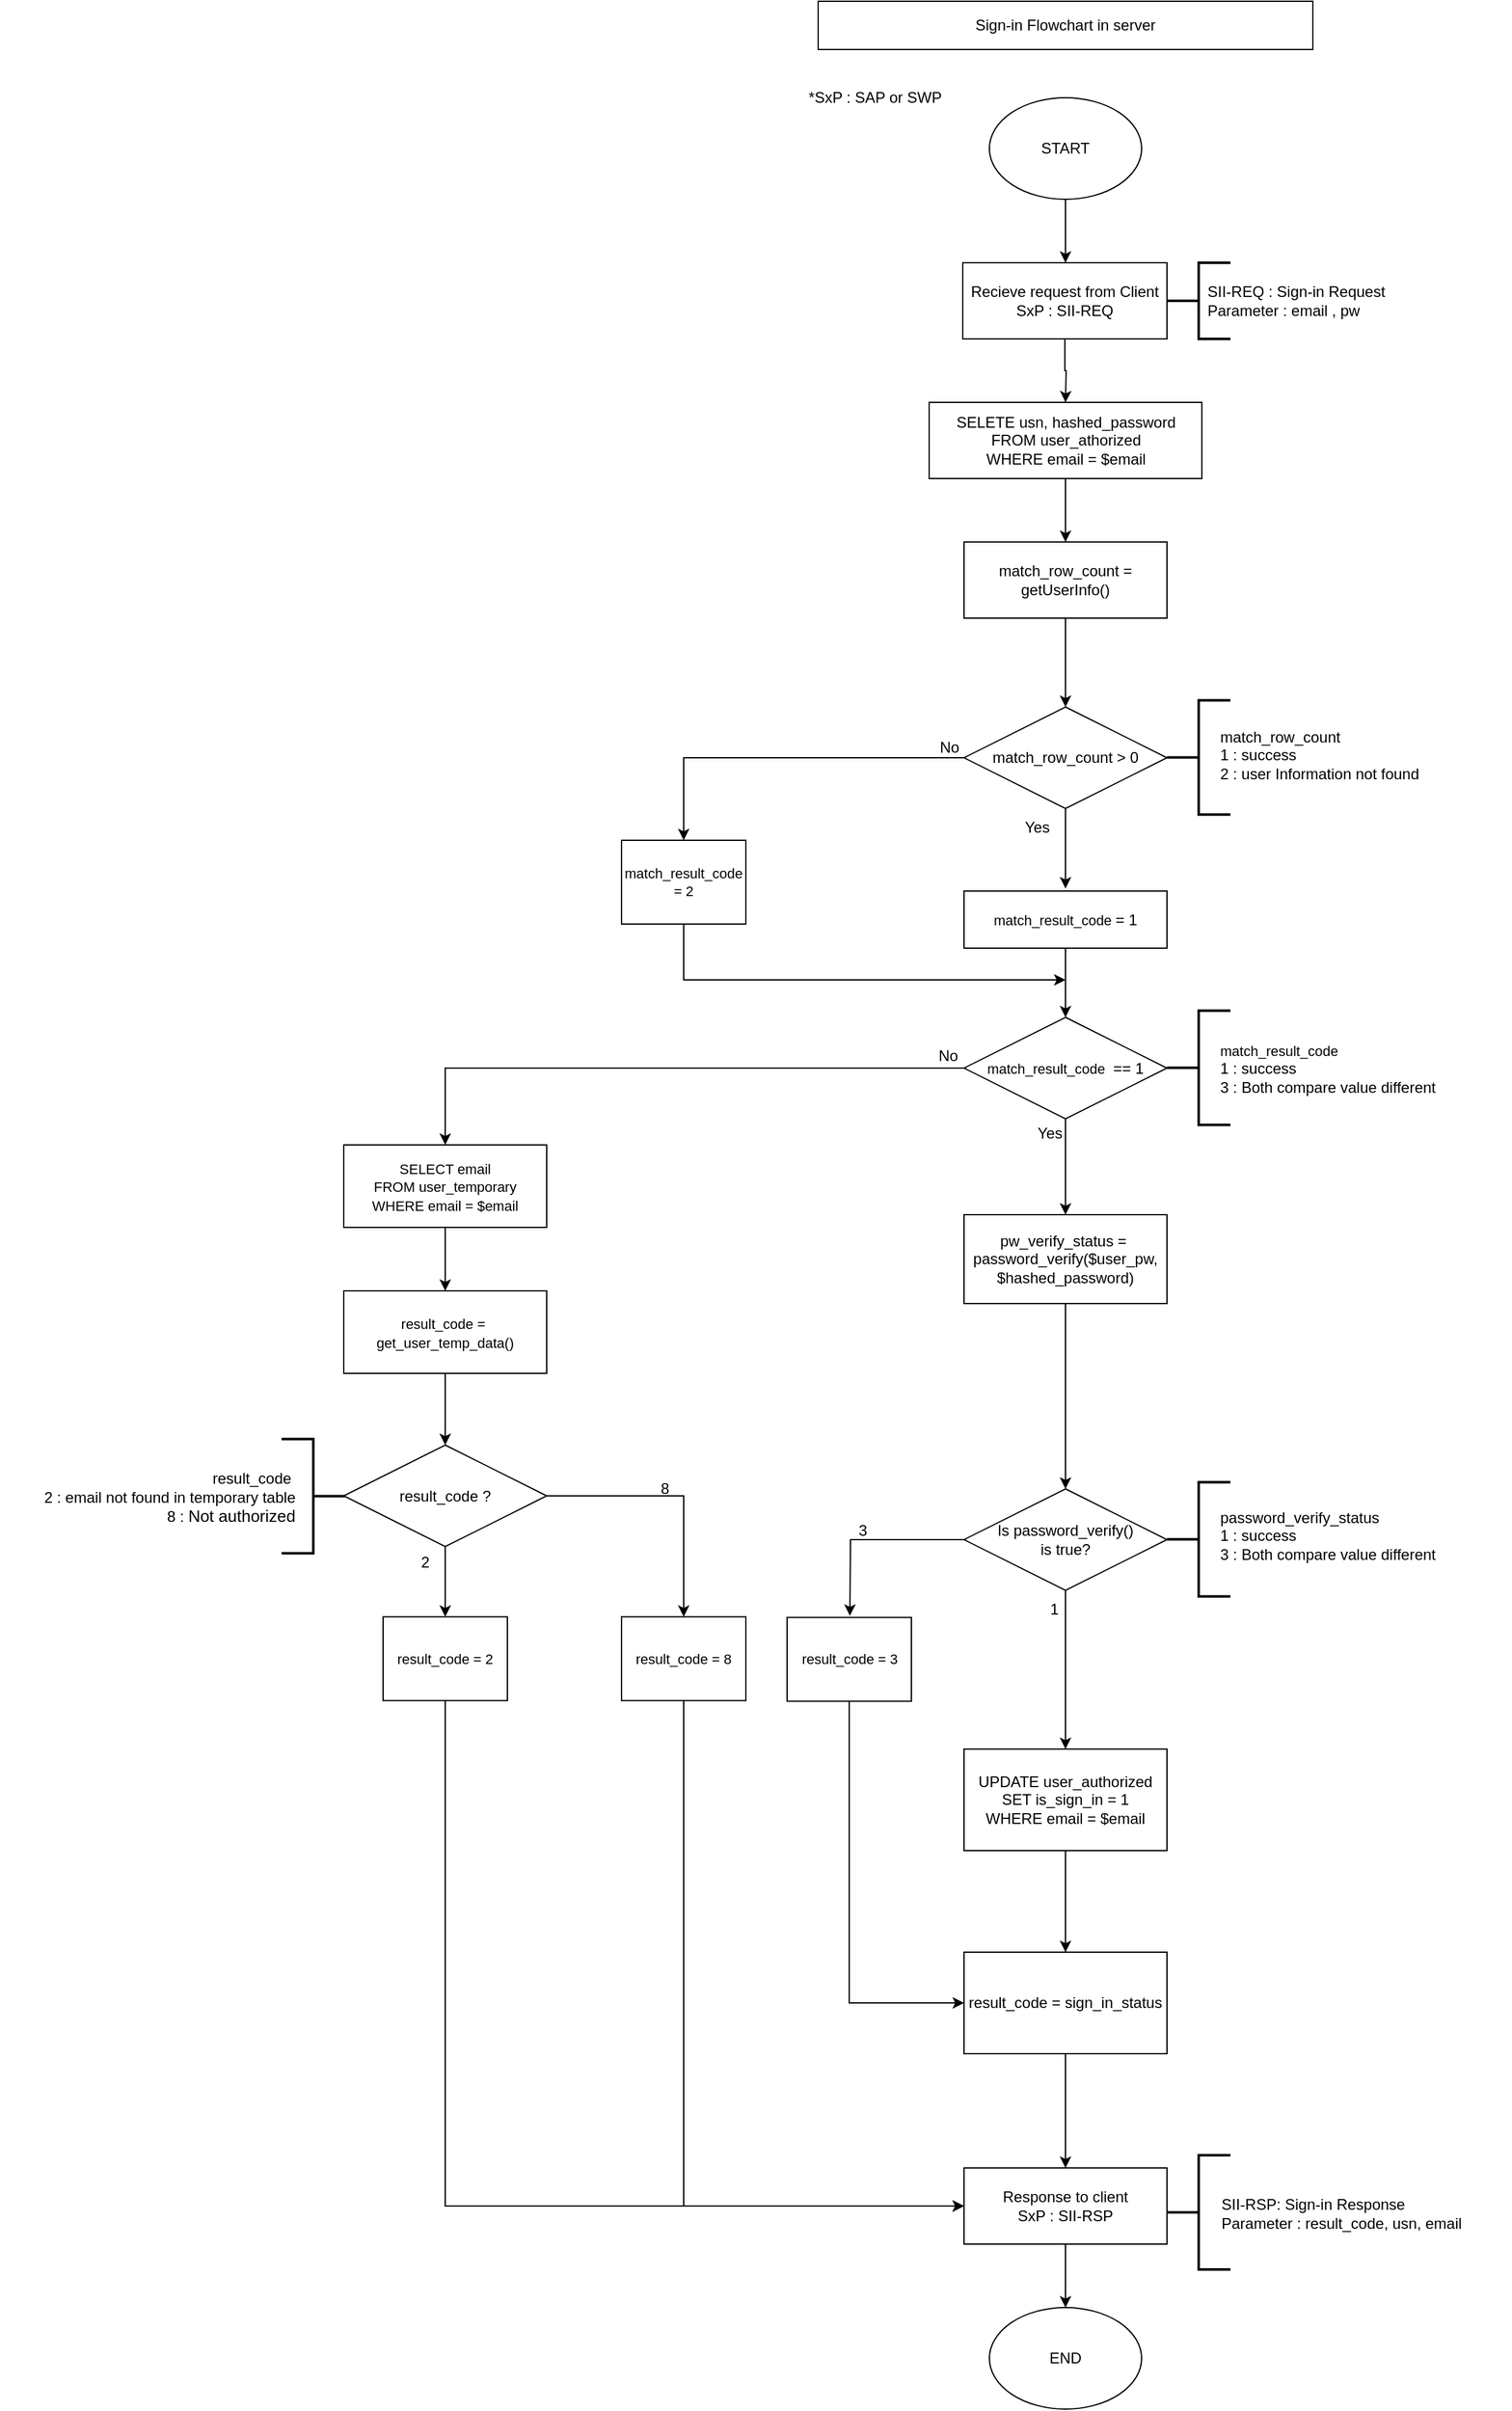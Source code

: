 <mxfile version="11.1.2" type="google"><diagram id="EwnsdwyEHDFbWI_n4c3Y" name="Page-1"><mxGraphModel dx="2147" dy="786" grid="1" gridSize="10" guides="1" tooltips="1" connect="1" arrows="1" fold="1" page="1" pageScale="1" pageWidth="827" pageHeight="1169" math="0" shadow="0"><root><mxCell id="0"/><mxCell id="1" parent="0"/><mxCell id="zm6Eg4LqAuZu85LIzk63-2" style="edgeStyle=orthogonalEdgeStyle;rounded=0;orthogonalLoop=1;jettySize=auto;html=1;fontColor=#000000;" parent="1" source="zm6Eg4LqAuZu85LIzk63-1" edge="1"><mxGeometry relative="1" as="geometry"><mxPoint x="380" y="210" as="targetPoint"/></mxGeometry></mxCell><mxCell id="zm6Eg4LqAuZu85LIzk63-1" value="START" style="ellipse;whiteSpace=wrap;html=1;fontColor=#000000;" parent="1" vertex="1"><mxGeometry x="320" y="80" width="120" height="80" as="geometry"/></mxCell><mxCell id="zm6Eg4LqAuZu85LIzk63-7" style="edgeStyle=orthogonalEdgeStyle;rounded=0;orthogonalLoop=1;jettySize=auto;html=1;entryX=0.5;entryY=0;entryDx=0;entryDy=0;fontColor=#000000;" parent="1" source="zm6Eg4LqAuZu85LIzk63-3" edge="1"><mxGeometry relative="1" as="geometry"><mxPoint x="380" y="320" as="targetPoint"/></mxGeometry></mxCell><mxCell id="zm6Eg4LqAuZu85LIzk63-3" value="Recieve request from Client&lt;br&gt;SxP : SII-REQ" style="rounded=0;whiteSpace=wrap;html=1;fontColor=#000000;" parent="1" vertex="1"><mxGeometry x="299" y="210" width="161" height="60" as="geometry"/></mxCell><mxCell id="zm6Eg4LqAuZu85LIzk63-4" value="" style="strokeWidth=2;html=1;shape=mxgraph.flowchart.annotation_2;align=left;pointerEvents=1;fontColor=#000000;" parent="1" vertex="1"><mxGeometry x="460" y="210" width="50" height="60" as="geometry"/></mxCell><mxCell id="zm6Eg4LqAuZu85LIzk63-5" value="SII-REQ : Sign-in Request&lt;br&gt;Parameter : email , pw" style="text;html=1;strokeColor=none;fillColor=none;align=left;verticalAlign=middle;whiteSpace=wrap;rounded=0;fontColor=#000000;" parent="1" vertex="1"><mxGeometry x="490" y="230" width="180" height="20" as="geometry"/></mxCell><mxCell id="zm6Eg4LqAuZu85LIzk63-6" value="*SxP : SAP or SWP" style="text;html=1;strokeColor=none;fillColor=none;align=center;verticalAlign=middle;whiteSpace=wrap;rounded=0;fontColor=#000000;" parent="1" vertex="1"><mxGeometry x="170" y="70" width="120" height="20" as="geometry"/></mxCell><mxCell id="zm6Eg4LqAuZu85LIzk63-27" value="Sign-in Flowchart in server" style="rounded=0;whiteSpace=wrap;html=1;fontColor=#000000;" parent="1" vertex="1"><mxGeometry x="185" y="4" width="390" height="38" as="geometry"/></mxCell><mxCell id="FS54UOrqLoKW3dkkf8sa-117" value="" style="edgeStyle=orthogonalEdgeStyle;rounded=0;orthogonalLoop=1;jettySize=auto;html=1;fontSize=11;fontColor=#000000;" parent="1" source="FS54UOrqLoKW3dkkf8sa-115" target="FS54UOrqLoKW3dkkf8sa-116" edge="1"><mxGeometry relative="1" as="geometry"/></mxCell><mxCell id="FS54UOrqLoKW3dkkf8sa-115" value="SELETE usn, hashed_password&lt;br&gt;FROM user_athorized&lt;br&gt;WHERE email = $email" style="rounded=0;whiteSpace=wrap;html=1;fontColor=#000000;" parent="1" vertex="1"><mxGeometry x="272.5" y="320" width="215" height="60" as="geometry"/></mxCell><mxCell id="FS54UOrqLoKW3dkkf8sa-123" value="" style="edgeStyle=orthogonalEdgeStyle;rounded=0;orthogonalLoop=1;jettySize=auto;html=1;fontSize=11;fontColor=#000000;" parent="1" source="FS54UOrqLoKW3dkkf8sa-116" target="FS54UOrqLoKW3dkkf8sa-122" edge="1"><mxGeometry relative="1" as="geometry"/></mxCell><mxCell id="FS54UOrqLoKW3dkkf8sa-116" value="&lt;font&gt;match_row_count = getUserInfo()&lt;/font&gt;" style="rounded=0;whiteSpace=wrap;html=1;fontColor=#000000;" parent="1" vertex="1"><mxGeometry x="300" y="430" width="160" height="60" as="geometry"/></mxCell><mxCell id="FS54UOrqLoKW3dkkf8sa-127" style="edgeStyle=orthogonalEdgeStyle;rounded=0;orthogonalLoop=1;jettySize=auto;html=1;fontSize=11;fontColor=#000000;" parent="1" source="FS54UOrqLoKW3dkkf8sa-122" target="FS54UOrqLoKW3dkkf8sa-125" edge="1"><mxGeometry relative="1" as="geometry"/></mxCell><mxCell id="OuTei4P4vN3-VFkyUU4a-6" value="" style="edgeStyle=orthogonalEdgeStyle;rounded=0;orthogonalLoop=1;jettySize=auto;html=1;fontColor=#000000;" edge="1" parent="1" source="FS54UOrqLoKW3dkkf8sa-122"><mxGeometry relative="1" as="geometry"><mxPoint x="380" y="703" as="targetPoint"/></mxGeometry></mxCell><mxCell id="FS54UOrqLoKW3dkkf8sa-122" value="match_row_count &amp;gt; 0" style="rhombus;whiteSpace=wrap;html=1;fontColor=#000000;" parent="1" vertex="1"><mxGeometry x="300" y="560" width="160" height="80" as="geometry"/></mxCell><mxCell id="FS54UOrqLoKW3dkkf8sa-141" style="edgeStyle=orthogonalEdgeStyle;rounded=0;orthogonalLoop=1;jettySize=auto;html=1;entryX=0;entryY=0.5;entryDx=0;entryDy=0;fontSize=11;fontColor=#000000;" parent="1" source="FS54UOrqLoKW3dkkf8sa-124" target="FS54UOrqLoKW3dkkf8sa-139" edge="1"><mxGeometry relative="1" as="geometry"><Array as="points"><mxPoint x="210" y="1581"/></Array></mxGeometry></mxCell><mxCell id="FS54UOrqLoKW3dkkf8sa-124" value="result_code = 3" style="rounded=0;whiteSpace=wrap;html=1;fontColor=#000000;fontSize=11;" parent="1" vertex="1"><mxGeometry x="160.5" y="1277.3" width="98" height="66" as="geometry"/></mxCell><mxCell id="OuTei4P4vN3-VFkyUU4a-10" style="edgeStyle=orthogonalEdgeStyle;rounded=0;orthogonalLoop=1;jettySize=auto;html=1;fontColor=#000000;" edge="1" parent="1" source="FS54UOrqLoKW3dkkf8sa-125"><mxGeometry relative="1" as="geometry"><mxPoint x="380" y="775" as="targetPoint"/><Array as="points"><mxPoint x="79" y="775"/></Array></mxGeometry></mxCell><mxCell id="FS54UOrqLoKW3dkkf8sa-125" value="match_result_code = 2" style="rounded=0;whiteSpace=wrap;html=1;fontColor=#000000;fontSize=11;" parent="1" vertex="1"><mxGeometry x="30" y="665" width="98" height="66" as="geometry"/></mxCell><mxCell id="FS54UOrqLoKW3dkkf8sa-132" style="edgeStyle=orthogonalEdgeStyle;rounded=0;orthogonalLoop=1;jettySize=auto;html=1;fontSize=11;fontColor=#000000;" parent="1" source="FS54UOrqLoKW3dkkf8sa-128" edge="1"><mxGeometry relative="1" as="geometry"><mxPoint x="210" y="1276.0" as="targetPoint"/></mxGeometry></mxCell><mxCell id="FS54UOrqLoKW3dkkf8sa-138" style="edgeStyle=orthogonalEdgeStyle;rounded=0;orthogonalLoop=1;jettySize=auto;html=1;entryX=0.5;entryY=0;entryDx=0;entryDy=0;fontSize=11;fontColor=#000000;" parent="1" source="FS54UOrqLoKW3dkkf8sa-128" target="FS54UOrqLoKW3dkkf8sa-137" edge="1"><mxGeometry relative="1" as="geometry"/></mxCell><mxCell id="FS54UOrqLoKW3dkkf8sa-128" value="Is password_verify()&lt;br&gt;is true?" style="rhombus;whiteSpace=wrap;html=1;fontColor=#000000;" parent="1" vertex="1"><mxGeometry x="300" y="1176" width="160" height="80" as="geometry"/></mxCell><mxCell id="FS54UOrqLoKW3dkkf8sa-140" value="" style="edgeStyle=orthogonalEdgeStyle;rounded=0;orthogonalLoop=1;jettySize=auto;html=1;fontSize=11;fontColor=#000000;" parent="1" source="FS54UOrqLoKW3dkkf8sa-137" target="FS54UOrqLoKW3dkkf8sa-139" edge="1"><mxGeometry relative="1" as="geometry"/></mxCell><mxCell id="FS54UOrqLoKW3dkkf8sa-137" value="UPDATE user_authorized&lt;br&gt;SET is_sign_in = 1&lt;br&gt;WHERE email = $email" style="rounded=0;whiteSpace=wrap;html=1;fontColor=#000000;" parent="1" vertex="1"><mxGeometry x="300" y="1381" width="160" height="80" as="geometry"/></mxCell><mxCell id="FS54UOrqLoKW3dkkf8sa-153" style="edgeStyle=orthogonalEdgeStyle;rounded=0;orthogonalLoop=1;jettySize=auto;html=1;entryX=0.5;entryY=0;entryDx=0;entryDy=0;fontSize=11;fontColor=#000000;" parent="1" source="FS54UOrqLoKW3dkkf8sa-139" target="FS54UOrqLoKW3dkkf8sa-146" edge="1"><mxGeometry relative="1" as="geometry"/></mxCell><mxCell id="FS54UOrqLoKW3dkkf8sa-139" value="result_code = sign_in_status" style="rounded=0;whiteSpace=wrap;html=1;fontColor=#000000;" parent="1" vertex="1"><mxGeometry x="300" y="1541" width="160" height="80" as="geometry"/></mxCell><mxCell id="FS54UOrqLoKW3dkkf8sa-145" value="" style="edgeStyle=orthogonalEdgeStyle;rounded=0;orthogonalLoop=1;jettySize=auto;html=1;fontColor=#000000;" parent="1" source="FS54UOrqLoKW3dkkf8sa-146" target="FS54UOrqLoKW3dkkf8sa-149" edge="1"><mxGeometry relative="1" as="geometry"/></mxCell><mxCell id="FS54UOrqLoKW3dkkf8sa-146" value="Response to client&lt;br&gt;SxP : SII-RSP" style="rounded=0;whiteSpace=wrap;html=1;fontColor=#000000;" parent="1" vertex="1"><mxGeometry x="300" y="1711" width="160" height="60" as="geometry"/></mxCell><mxCell id="FS54UOrqLoKW3dkkf8sa-147" value="" style="strokeWidth=2;html=1;shape=mxgraph.flowchart.annotation_2;align=left;pointerEvents=1;fontColor=#000000;" parent="1" vertex="1"><mxGeometry x="460" y="1701" width="50" height="90" as="geometry"/></mxCell><mxCell id="FS54UOrqLoKW3dkkf8sa-148" value="SII-RSP: Sign-in Response&lt;br&gt;Parameter : result_code, usn, email&amp;nbsp;" style="text;html=1;strokeColor=none;fillColor=none;align=left;verticalAlign=middle;whiteSpace=wrap;rounded=0;fontColor=#000000;" parent="1" vertex="1"><mxGeometry x="501" y="1711.5" width="230" height="70" as="geometry"/></mxCell><mxCell id="FS54UOrqLoKW3dkkf8sa-149" value="END" style="ellipse;whiteSpace=wrap;html=1;fontColor=#000000;" parent="1" vertex="1"><mxGeometry x="320" y="1821" width="120" height="80" as="geometry"/></mxCell><mxCell id="FS54UOrqLoKW3dkkf8sa-154" value="" style="strokeWidth=2;html=1;shape=mxgraph.flowchart.annotation_2;align=left;pointerEvents=1;fontColor=#000000;" parent="1" vertex="1"><mxGeometry x="460" y="554.8" width="50" height="90" as="geometry"/></mxCell><mxCell id="FS54UOrqLoKW3dkkf8sa-155" value="&lt;div style=&quot;&quot;&gt;&lt;span&gt;match_row_count&lt;/span&gt;&lt;/div&gt;1 : success&lt;br style=&quot;white-space: nowrap&quot;&gt;&lt;span style=&quot;white-space: nowrap&quot;&gt;2 : user Information not found&lt;/span&gt;" style="text;html=1;strokeColor=none;fillColor=none;align=left;verticalAlign=middle;whiteSpace=wrap;rounded=0;fontColor=#000000;" parent="1" vertex="1"><mxGeometry x="500" y="566" width="190" height="64" as="geometry"/></mxCell><mxCell id="XTcqpoKq_4JxGA4pVtF7-1" value="Yes" style="text;html=1;resizable=0;points=[];autosize=1;align=left;verticalAlign=top;spacingTop=-4;fontColor=#000000;" parent="1" vertex="1"><mxGeometry x="346" y="645" width="30" height="20" as="geometry"/></mxCell><mxCell id="XTcqpoKq_4JxGA4pVtF7-2" value="1" style="text;html=1;resizable=0;points=[];autosize=1;align=left;verticalAlign=top;spacingTop=-4;fontColor=#000000;" parent="1" vertex="1"><mxGeometry x="366" y="1261" width="20" height="20" as="geometry"/></mxCell><mxCell id="XTcqpoKq_4JxGA4pVtF7-3" value="" style="strokeWidth=2;html=1;shape=mxgraph.flowchart.annotation_2;align=left;pointerEvents=1;fontColor=#000000;" parent="1" vertex="1"><mxGeometry x="460" y="1170.8" width="50" height="90" as="geometry"/></mxCell><mxCell id="XTcqpoKq_4JxGA4pVtF7-4" value="&lt;span style=&quot;text-align: center;&quot;&gt;password_verify_status&lt;br&gt;&lt;/span&gt;1 : success&lt;br style=&quot;white-space: nowrap&quot;&gt;&lt;span style=&quot;white-space: nowrap&quot;&gt;3 :&amp;nbsp;&lt;/span&gt;&lt;span&gt;Both compare value different&lt;/span&gt;" style="text;html=1;strokeColor=none;fillColor=none;align=left;verticalAlign=middle;whiteSpace=wrap;rounded=0;fontColor=#000000;" parent="1" vertex="1"><mxGeometry x="500" y="1182" width="190" height="61" as="geometry"/></mxCell><mxCell id="UJauA6-ZfgbNx07zz1k0-3" value="" style="edgeStyle=orthogonalEdgeStyle;rounded=0;orthogonalLoop=1;jettySize=auto;html=1;entryX=0.5;entryY=0;entryDx=0;entryDy=0;fontColor=#000000;" parent="1" source="qj33EfCinq4rUQC27LZw-1" target="FS54UOrqLoKW3dkkf8sa-128" edge="1"><mxGeometry relative="1" as="geometry"><mxPoint x="380" y="1110" as="targetPoint"/></mxGeometry></mxCell><mxCell id="qj33EfCinq4rUQC27LZw-1" value="pw_verify_status =&amp;nbsp;&lt;span style=&quot;white-space: normal&quot;&gt;&lt;br&gt;password_verify($user_pw, $hashed_password)&lt;/span&gt;" style="rounded=0;whiteSpace=wrap;html=1;fontColor=#000000;" parent="1" vertex="1"><mxGeometry x="300" y="960" width="160" height="70" as="geometry"/></mxCell><mxCell id="OuTei4P4vN3-VFkyUU4a-1" value="No" style="text;html=1;resizable=0;points=[];autosize=1;align=left;verticalAlign=top;spacingTop=-4;fontColor=#000000;" vertex="1" parent="1"><mxGeometry x="279" y="582" width="30" height="20" as="geometry"/></mxCell><mxCell id="OuTei4P4vN3-VFkyUU4a-11" style="edgeStyle=orthogonalEdgeStyle;rounded=0;orthogonalLoop=1;jettySize=auto;html=1;entryX=0.5;entryY=0;entryDx=0;entryDy=0;fontColor=#000000;" edge="1" parent="1" source="OuTei4P4vN3-VFkyUU4a-7" target="qj33EfCinq4rUQC27LZw-1"><mxGeometry relative="1" as="geometry"/></mxCell><mxCell id="OuTei4P4vN3-VFkyUU4a-13" style="edgeStyle=orthogonalEdgeStyle;rounded=0;orthogonalLoop=1;jettySize=auto;html=1;entryX=0.5;entryY=0;entryDx=0;entryDy=0;fontColor=#000000;" edge="1" parent="1" source="OuTei4P4vN3-VFkyUU4a-7" target="OuTei4P4vN3-VFkyUU4a-14"><mxGeometry relative="1" as="geometry"><mxPoint x="80" y="844.5" as="targetPoint"/></mxGeometry></mxCell><mxCell id="OuTei4P4vN3-VFkyUU4a-7" value="&lt;span style=&quot;font-size: 11px;&quot;&gt;match_result_code&amp;nbsp;&lt;/span&gt;&amp;nbsp;== 1" style="rhombus;whiteSpace=wrap;html=1;fontColor=#000000;" vertex="1" parent="1"><mxGeometry x="300" y="804.5" width="160" height="80" as="geometry"/></mxCell><mxCell id="OuTei4P4vN3-VFkyUU4a-9" style="edgeStyle=orthogonalEdgeStyle;rounded=0;orthogonalLoop=1;jettySize=auto;html=1;entryX=0.5;entryY=0;entryDx=0;entryDy=0;fontColor=#000000;" edge="1" parent="1" source="OuTei4P4vN3-VFkyUU4a-8" target="OuTei4P4vN3-VFkyUU4a-7"><mxGeometry relative="1" as="geometry"/></mxCell><mxCell id="OuTei4P4vN3-VFkyUU4a-8" value="&lt;span style=&quot;font-size: 11px;&quot;&gt;match_result_code&amp;nbsp;&lt;/span&gt;= 1" style="rounded=0;whiteSpace=wrap;html=1;fontColor=#000000;" vertex="1" parent="1"><mxGeometry x="300" y="705" width="160" height="45" as="geometry"/></mxCell><mxCell id="OuTei4P4vN3-VFkyUU4a-12" value="Yes" style="text;html=1;resizable=0;points=[];autosize=1;align=left;verticalAlign=top;spacingTop=-4;fontColor=#000000;" vertex="1" parent="1"><mxGeometry x="356" y="886" width="30" height="20" as="geometry"/></mxCell><mxCell id="OuTei4P4vN3-VFkyUU4a-15" style="edgeStyle=orthogonalEdgeStyle;rounded=0;orthogonalLoop=1;jettySize=auto;html=1;fontColor=#000000;" edge="1" parent="1" source="OuTei4P4vN3-VFkyUU4a-14"><mxGeometry relative="1" as="geometry"><mxPoint x="-109" y="1020" as="targetPoint"/></mxGeometry></mxCell><mxCell id="OuTei4P4vN3-VFkyUU4a-14" value="&lt;font&gt;&lt;span style=&quot;font-size: 11px&quot;&gt;SELECT email &lt;br&gt;FROM user_temporary &lt;br&gt;WHERE email = $email&lt;/span&gt;&lt;/font&gt;" style="rounded=0;whiteSpace=wrap;html=1;fontColor=#000000;" vertex="1" parent="1"><mxGeometry x="-189" y="905" width="160" height="65" as="geometry"/></mxCell><mxCell id="OuTei4P4vN3-VFkyUU4a-20" style="edgeStyle=orthogonalEdgeStyle;rounded=0;orthogonalLoop=1;jettySize=auto;html=1;exitX=1;exitY=0.5;exitDx=0;exitDy=0;entryX=0.5;entryY=0;entryDx=0;entryDy=0;fontColor=#000000;" edge="1" parent="1" source="OuTei4P4vN3-VFkyUU4a-17" target="OuTei4P4vN3-VFkyUU4a-26"><mxGeometry relative="1" as="geometry"><mxPoint x="-308" y="1289.5" as="targetPoint"/></mxGeometry></mxCell><mxCell id="OuTei4P4vN3-VFkyUU4a-28" style="edgeStyle=orthogonalEdgeStyle;rounded=0;orthogonalLoop=1;jettySize=auto;html=1;entryX=0.5;entryY=0;entryDx=0;entryDy=0;fontColor=#000000;" edge="1" parent="1" source="OuTei4P4vN3-VFkyUU4a-17" target="OuTei4P4vN3-VFkyUU4a-27"><mxGeometry relative="1" as="geometry"/></mxCell><mxCell id="OuTei4P4vN3-VFkyUU4a-17" value="result_code ?" style="rhombus;whiteSpace=wrap;html=1;fontColor=#000000;" vertex="1" parent="1"><mxGeometry x="-189" y="1141.5" width="160" height="80" as="geometry"/></mxCell><mxCell id="OuTei4P4vN3-VFkyUU4a-19" style="edgeStyle=orthogonalEdgeStyle;rounded=0;orthogonalLoop=1;jettySize=auto;html=1;entryX=0.5;entryY=0;entryDx=0;entryDy=0;fontColor=#000000;" edge="1" parent="1" source="OuTei4P4vN3-VFkyUU4a-18" target="OuTei4P4vN3-VFkyUU4a-17"><mxGeometry relative="1" as="geometry"/></mxCell><mxCell id="OuTei4P4vN3-VFkyUU4a-18" value="&lt;font&gt;&lt;span style=&quot;font-size: 11px&quot;&gt;result_code =&amp;nbsp;&lt;br&gt;&lt;/span&gt;&lt;span style=&quot;font-size: 11px&quot;&gt;get_user_temp_data()&lt;/span&gt;&lt;/font&gt;" style="rounded=0;whiteSpace=wrap;html=1;fontColor=#000000;" vertex="1" parent="1"><mxGeometry x="-189" y="1020" width="160" height="65" as="geometry"/></mxCell><mxCell id="OuTei4P4vN3-VFkyUU4a-22" value="8" style="text;html=1;resizable=0;points=[];autosize=1;align=left;verticalAlign=top;spacingTop=-4;fontColor=#000000;" vertex="1" parent="1"><mxGeometry x="59" y="1165.5" width="20" height="20" as="geometry"/></mxCell><mxCell id="OuTei4P4vN3-VFkyUU4a-23" value="2" style="text;html=1;resizable=0;points=[];autosize=1;align=left;verticalAlign=top;spacingTop=-4;fontColor=#000000;" vertex="1" parent="1"><mxGeometry x="-130" y="1223.5" width="20" height="20" as="geometry"/></mxCell><mxCell id="OuTei4P4vN3-VFkyUU4a-33" style="edgeStyle=orthogonalEdgeStyle;rounded=0;orthogonalLoop=1;jettySize=auto;html=1;entryX=0;entryY=0.5;entryDx=0;entryDy=0;exitX=0.5;exitY=1;exitDx=0;exitDy=0;fontColor=#000000;" edge="1" parent="1" source="OuTei4P4vN3-VFkyUU4a-26" target="FS54UOrqLoKW3dkkf8sa-146"><mxGeometry relative="1" as="geometry"/></mxCell><mxCell id="OuTei4P4vN3-VFkyUU4a-26" value="result_code = 8" style="rounded=0;whiteSpace=wrap;html=1;fontColor=#000000;fontSize=11;" vertex="1" parent="1"><mxGeometry x="30" y="1276.8" width="98" height="66" as="geometry"/></mxCell><mxCell id="OuTei4P4vN3-VFkyUU4a-32" style="edgeStyle=orthogonalEdgeStyle;rounded=0;orthogonalLoop=1;jettySize=auto;html=1;entryX=0;entryY=0.5;entryDx=0;entryDy=0;exitX=0.5;exitY=1;exitDx=0;exitDy=0;fontColor=#000000;" edge="1" parent="1" source="OuTei4P4vN3-VFkyUU4a-27" target="FS54UOrqLoKW3dkkf8sa-146"><mxGeometry relative="1" as="geometry"/></mxCell><mxCell id="OuTei4P4vN3-VFkyUU4a-27" value="result_code = 2" style="rounded=0;whiteSpace=wrap;html=1;fontColor=#000000;fontSize=11;" vertex="1" parent="1"><mxGeometry x="-158" y="1276.8" width="98" height="66" as="geometry"/></mxCell><mxCell id="OuTei4P4vN3-VFkyUU4a-29" value="" style="strokeWidth=2;html=1;shape=mxgraph.flowchart.annotation_2;align=left;pointerEvents=1;fontColor=#000000;" vertex="1" parent="1"><mxGeometry x="460" y="799.3" width="50" height="90" as="geometry"/></mxCell><mxCell id="OuTei4P4vN3-VFkyUU4a-30" value="&lt;span style=&quot;font-size: 11px ; text-align: center&quot;&gt;match_result_code&amp;nbsp;&lt;/span&gt;&lt;span style=&quot;text-align: center;&quot;&gt;&lt;br&gt;&lt;/span&gt;1 : success&lt;br style=&quot;white-space: nowrap&quot;&gt;&lt;span style=&quot;white-space: nowrap&quot;&gt;3 :&amp;nbsp;&lt;/span&gt;&lt;span&gt;Both compare value different&lt;/span&gt;" style="text;html=1;strokeColor=none;fillColor=none;align=left;verticalAlign=middle;whiteSpace=wrap;rounded=0;fontColor=#000000;" vertex="1" parent="1"><mxGeometry x="500" y="814" width="190" height="61" as="geometry"/></mxCell><mxCell id="OuTei4P4vN3-VFkyUU4a-31" value="No" style="text;html=1;resizable=0;points=[];autosize=1;align=left;verticalAlign=top;spacingTop=-4;fontColor=#000000;" vertex="1" parent="1"><mxGeometry x="278" y="825" width="30" height="20" as="geometry"/></mxCell><mxCell id="OuTei4P4vN3-VFkyUU4a-34" value="" style="strokeWidth=2;html=1;shape=mxgraph.flowchart.annotation_2;align=left;pointerEvents=1;direction=west;fontColor=#000000;" vertex="1" parent="1"><mxGeometry x="-238" y="1136.8" width="50" height="90" as="geometry"/></mxCell><mxCell id="OuTei4P4vN3-VFkyUU4a-35" value="&lt;span style=&quot;text-align: center;&quot;&gt;result_code&amp;nbsp;&lt;/span&gt;&lt;span style=&quot;&quot;&gt;&lt;br&gt;&lt;/span&gt;2 : email not found in temporary table&lt;br style=&quot;white-space: nowrap&quot;&gt;&lt;span style=&quot;white-space: nowrap&quot;&gt;8 :&amp;nbsp;&lt;/span&gt;&lt;span style=&quot;font-family: arial; font-size: 13px; text-align: center; white-space: pre-wrap; background-color: rgb(255, 255, 255);&quot;&gt;Not authorized&lt;/span&gt;" style="text;html=1;strokeColor=none;fillColor=none;align=right;verticalAlign=middle;whiteSpace=wrap;rounded=0;fontColor=#000000;" vertex="1" parent="1"><mxGeometry x="-460" y="1152" width="235" height="61" as="geometry"/></mxCell><mxCell id="OuTei4P4vN3-VFkyUU4a-36" value="3" style="text;html=1;resizable=0;points=[];autosize=1;align=left;verticalAlign=top;spacingTop=-4;fontColor=#000000;" vertex="1" parent="1"><mxGeometry x="215" y="1199" width="20" height="20" as="geometry"/></mxCell></root></mxGraphModel></diagram></mxfile>